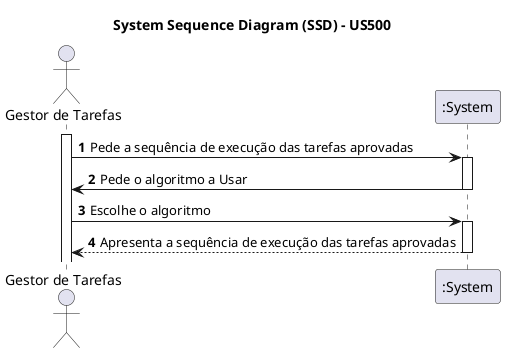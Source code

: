 @startuml
skinparam packageStyle rectangle
skinparam shadowing false

title System Sequence Diagram (SSD) - US500

autonumber

actor "Gestor de Tarefas" as Admin
participant ":System" as System

activate Admin

Admin -> System : Pede a sequência de execução das tarefas aprovadas
activate System
System-> Admin : Pede o algoritmo a Usar
deactivate System
Admin-> System: Escolhe o algoritmo
activate System

System --> Admin : Apresenta a sequência de execução das tarefas aprovadas
deactivate System

@enduml